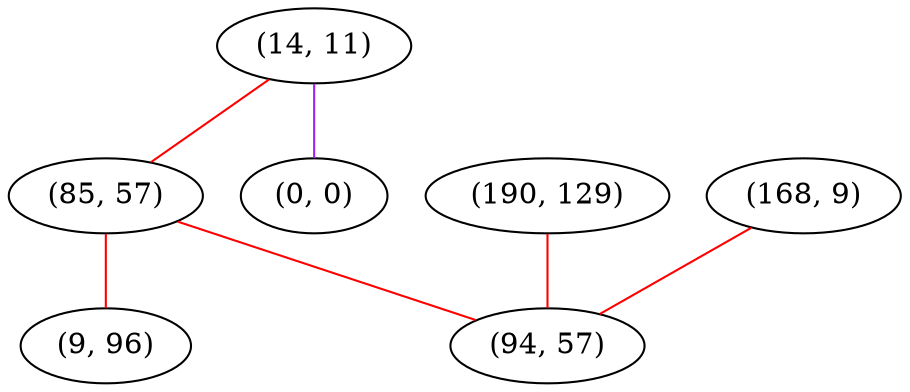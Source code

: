 graph "" {
"(14, 11)";
"(85, 57)";
"(9, 96)";
"(0, 0)";
"(190, 129)";
"(168, 9)";
"(94, 57)";
"(14, 11)" -- "(85, 57)"  [color=red, key=0, weight=1];
"(14, 11)" -- "(0, 0)"  [color=purple, key=0, weight=4];
"(85, 57)" -- "(9, 96)"  [color=red, key=0, weight=1];
"(85, 57)" -- "(94, 57)"  [color=red, key=0, weight=1];
"(190, 129)" -- "(94, 57)"  [color=red, key=0, weight=1];
"(168, 9)" -- "(94, 57)"  [color=red, key=0, weight=1];
}
